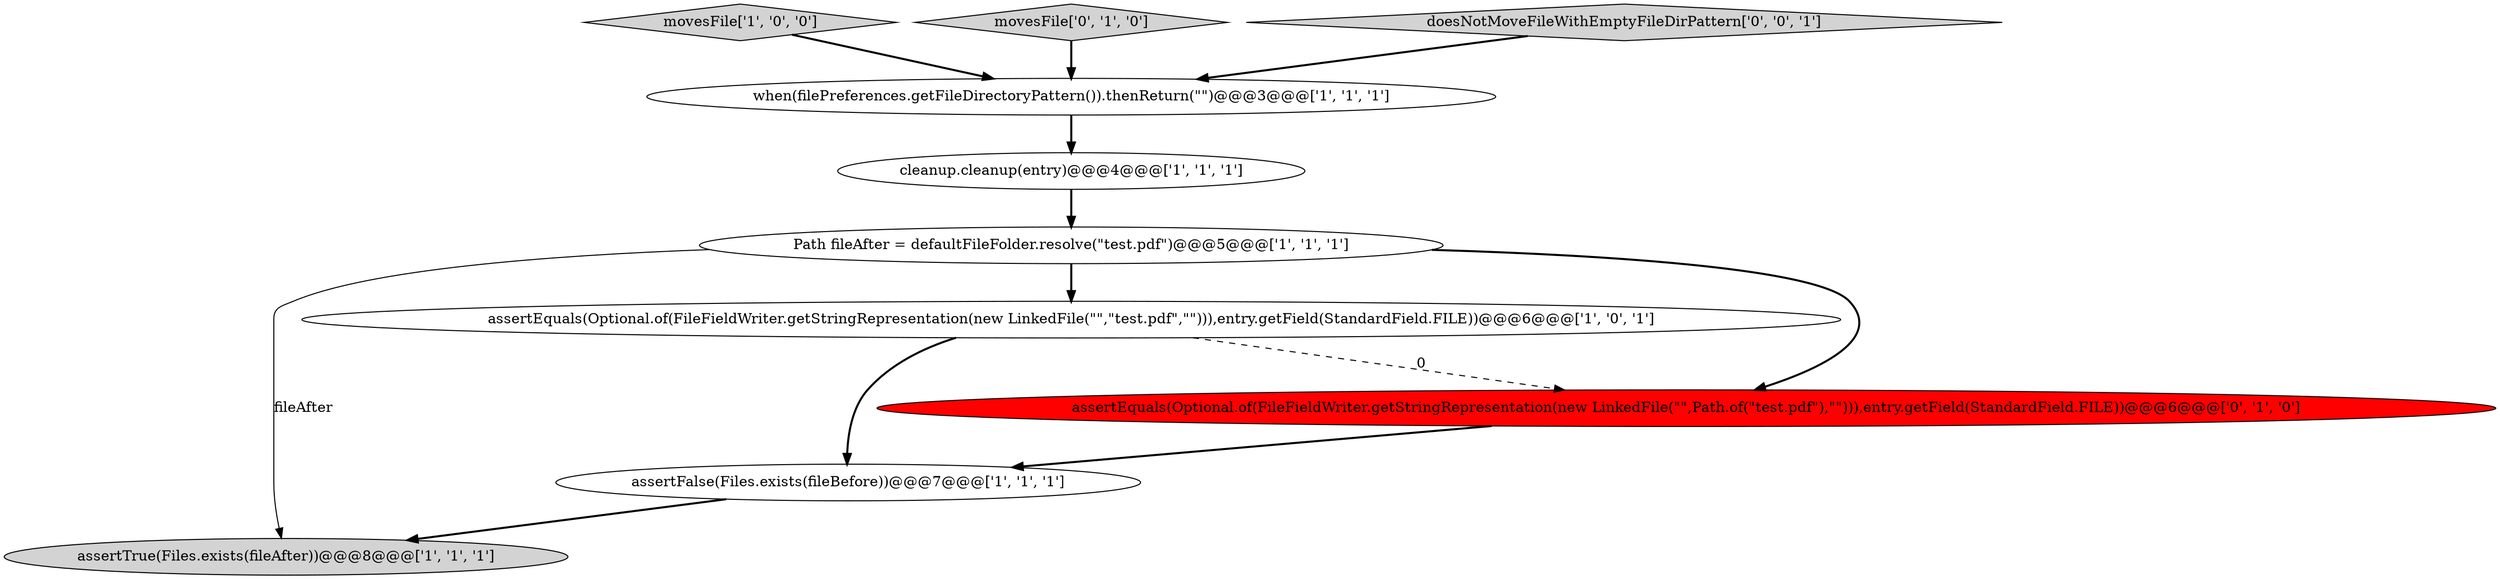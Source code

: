 digraph {
2 [style = filled, label = "assertTrue(Files.exists(fileAfter))@@@8@@@['1', '1', '1']", fillcolor = lightgray, shape = ellipse image = "AAA0AAABBB1BBB"];
1 [style = filled, label = "movesFile['1', '0', '0']", fillcolor = lightgray, shape = diamond image = "AAA0AAABBB1BBB"];
5 [style = filled, label = "Path fileAfter = defaultFileFolder.resolve(\"test.pdf\")@@@5@@@['1', '1', '1']", fillcolor = white, shape = ellipse image = "AAA0AAABBB1BBB"];
8 [style = filled, label = "movesFile['0', '1', '0']", fillcolor = lightgray, shape = diamond image = "AAA0AAABBB2BBB"];
9 [style = filled, label = "doesNotMoveFileWithEmptyFileDirPattern['0', '0', '1']", fillcolor = lightgray, shape = diamond image = "AAA0AAABBB3BBB"];
3 [style = filled, label = "cleanup.cleanup(entry)@@@4@@@['1', '1', '1']", fillcolor = white, shape = ellipse image = "AAA0AAABBB1BBB"];
4 [style = filled, label = "assertEquals(Optional.of(FileFieldWriter.getStringRepresentation(new LinkedFile(\"\",\"test.pdf\",\"\"))),entry.getField(StandardField.FILE))@@@6@@@['1', '0', '1']", fillcolor = white, shape = ellipse image = "AAA0AAABBB1BBB"];
6 [style = filled, label = "when(filePreferences.getFileDirectoryPattern()).thenReturn(\"\")@@@3@@@['1', '1', '1']", fillcolor = white, shape = ellipse image = "AAA0AAABBB1BBB"];
0 [style = filled, label = "assertFalse(Files.exists(fileBefore))@@@7@@@['1', '1', '1']", fillcolor = white, shape = ellipse image = "AAA0AAABBB1BBB"];
7 [style = filled, label = "assertEquals(Optional.of(FileFieldWriter.getStringRepresentation(new LinkedFile(\"\",Path.of(\"test.pdf\"),\"\"))),entry.getField(StandardField.FILE))@@@6@@@['0', '1', '0']", fillcolor = red, shape = ellipse image = "AAA1AAABBB2BBB"];
6->3 [style = bold, label=""];
5->7 [style = bold, label=""];
3->5 [style = bold, label=""];
7->0 [style = bold, label=""];
1->6 [style = bold, label=""];
8->6 [style = bold, label=""];
9->6 [style = bold, label=""];
4->7 [style = dashed, label="0"];
5->2 [style = solid, label="fileAfter"];
5->4 [style = bold, label=""];
4->0 [style = bold, label=""];
0->2 [style = bold, label=""];
}
